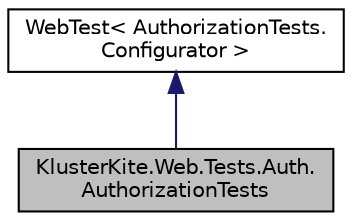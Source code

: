 digraph "KlusterKite.Web.Tests.Auth.AuthorizationTests"
{
  edge [fontname="Helvetica",fontsize="10",labelfontname="Helvetica",labelfontsize="10"];
  node [fontname="Helvetica",fontsize="10",shape=record];
  Node2 [label="KlusterKite.Web.Tests.Auth.\lAuthorizationTests",height=0.2,width=0.4,color="black", fillcolor="grey75", style="filled", fontcolor="black"];
  Node3 -> Node2 [dir="back",color="midnightblue",fontsize="10",style="solid",fontname="Helvetica"];
  Node3 [label="WebTest\< AuthorizationTests.\lConfigurator \>",height=0.2,width=0.4,color="black", fillcolor="white", style="filled",URL="$class_kluster_kite_1_1_web_1_1_tests_1_1_web_test.html"];
}
